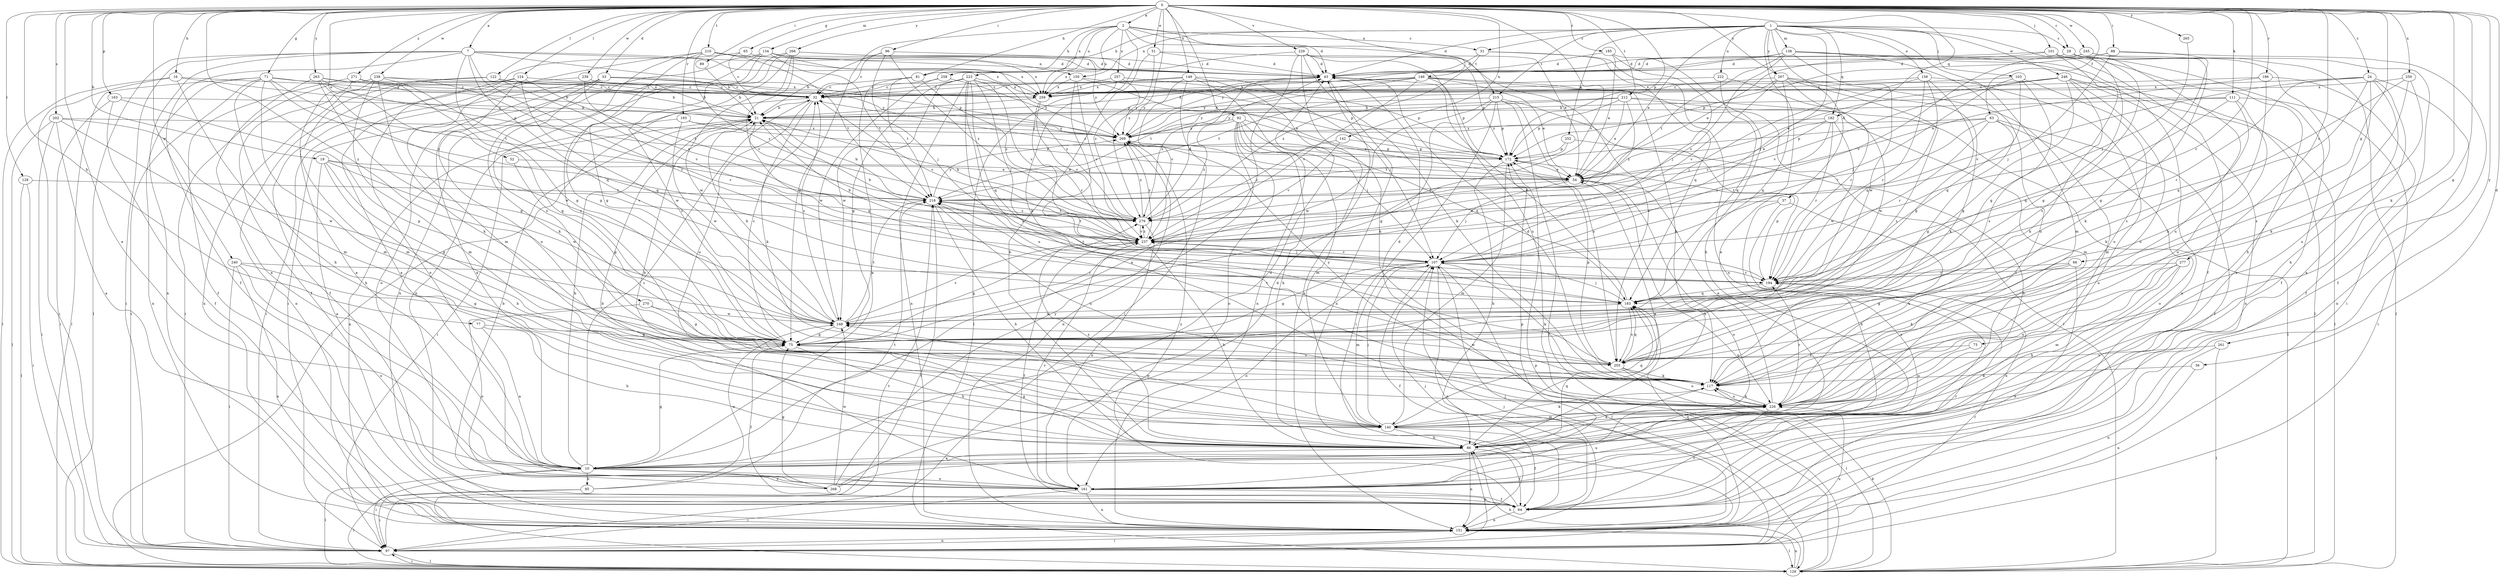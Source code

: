 strict digraph  {
0;
1;
2;
7;
10;
16;
19;
21;
24;
29;
31;
32;
33;
36;
37;
43;
51;
52;
54;
63;
64;
65;
66;
71;
73;
75;
77;
81;
85;
86;
88;
89;
92;
96;
97;
101;
103;
107;
111;
117;
122;
124;
128;
129;
134;
138;
140;
142;
146;
149;
150;
151;
158;
161;
163;
172;
182;
183;
185;
186;
193;
194;
202;
205;
210;
212;
215;
216;
222;
223;
226;
229;
237;
238;
239;
240;
245;
246;
248;
250;
252;
257;
258;
259;
261;
263;
265;
266;
267;
268;
269;
270;
271;
277;
279;
0 -> 2  [label=a];
0 -> 7  [label=a];
0 -> 10  [label=a];
0 -> 16  [label=b];
0 -> 19  [label=b];
0 -> 24  [label=c];
0 -> 29  [label=c];
0 -> 33  [label=d];
0 -> 36  [label=d];
0 -> 51  [label=e];
0 -> 52  [label=e];
0 -> 63  [label=f];
0 -> 65  [label=g];
0 -> 66  [label=g];
0 -> 71  [label=g];
0 -> 73  [label=g];
0 -> 77  [label=h];
0 -> 81  [label=h];
0 -> 88  [label=i];
0 -> 89  [label=i];
0 -> 92  [label=i];
0 -> 96  [label=i];
0 -> 101  [label=j];
0 -> 111  [label=k];
0 -> 117  [label=k];
0 -> 122  [label=l];
0 -> 124  [label=l];
0 -> 128  [label=l];
0 -> 134  [label=m];
0 -> 142  [label=n];
0 -> 146  [label=n];
0 -> 149  [label=n];
0 -> 163  [label=p];
0 -> 172  [label=p];
0 -> 182  [label=q];
0 -> 185  [label=r];
0 -> 186  [label=r];
0 -> 193  [label=r];
0 -> 194  [label=r];
0 -> 202  [label=s];
0 -> 210  [label=t];
0 -> 212  [label=t];
0 -> 229  [label=v];
0 -> 237  [label=v];
0 -> 238  [label=w];
0 -> 239  [label=w];
0 -> 240  [label=w];
0 -> 245  [label=w];
0 -> 250  [label=x];
0 -> 261  [label=y];
0 -> 263  [label=y];
0 -> 265  [label=y];
0 -> 266  [label=y];
0 -> 267  [label=y];
0 -> 270  [label=z];
0 -> 271  [label=z];
0 -> 277  [label=z];
0 -> 279  [label=z];
1 -> 10  [label=a];
1 -> 29  [label=c];
1 -> 31  [label=c];
1 -> 37  [label=d];
1 -> 43  [label=d];
1 -> 54  [label=e];
1 -> 64  [label=f];
1 -> 81  [label=h];
1 -> 103  [label=j];
1 -> 107  [label=j];
1 -> 138  [label=m];
1 -> 140  [label=m];
1 -> 150  [label=n];
1 -> 158  [label=o];
1 -> 182  [label=q];
1 -> 215  [label=t];
1 -> 222  [label=u];
1 -> 246  [label=w];
1 -> 252  [label=x];
1 -> 267  [label=y];
2 -> 31  [label=c];
2 -> 43  [label=d];
2 -> 54  [label=e];
2 -> 75  [label=g];
2 -> 81  [label=h];
2 -> 117  [label=k];
2 -> 215  [label=t];
2 -> 223  [label=u];
2 -> 257  [label=x];
2 -> 258  [label=x];
2 -> 259  [label=x];
7 -> 64  [label=f];
7 -> 75  [label=g];
7 -> 97  [label=i];
7 -> 129  [label=l];
7 -> 150  [label=n];
7 -> 151  [label=n];
7 -> 172  [label=p];
7 -> 183  [label=q];
7 -> 194  [label=r];
7 -> 259  [label=x];
10 -> 21  [label=b];
10 -> 32  [label=c];
10 -> 43  [label=d];
10 -> 75  [label=g];
10 -> 85  [label=h];
10 -> 97  [label=i];
10 -> 129  [label=l];
10 -> 161  [label=o];
10 -> 183  [label=q];
10 -> 268  [label=y];
16 -> 97  [label=i];
16 -> 129  [label=l];
16 -> 140  [label=m];
16 -> 259  [label=x];
16 -> 269  [label=y];
19 -> 10  [label=a];
19 -> 54  [label=e];
19 -> 75  [label=g];
19 -> 86  [label=h];
19 -> 237  [label=v];
19 -> 248  [label=w];
21 -> 43  [label=d];
21 -> 97  [label=i];
21 -> 183  [label=q];
21 -> 269  [label=y];
24 -> 10  [label=a];
24 -> 86  [label=h];
24 -> 151  [label=n];
24 -> 194  [label=r];
24 -> 205  [label=s];
24 -> 226  [label=u];
24 -> 237  [label=v];
24 -> 259  [label=x];
29 -> 43  [label=d];
29 -> 75  [label=g];
29 -> 86  [label=h];
29 -> 129  [label=l];
29 -> 205  [label=s];
29 -> 226  [label=u];
31 -> 43  [label=d];
31 -> 161  [label=o];
31 -> 183  [label=q];
31 -> 279  [label=z];
32 -> 21  [label=b];
32 -> 117  [label=k];
32 -> 129  [label=l];
32 -> 226  [label=u];
32 -> 237  [label=v];
33 -> 10  [label=a];
33 -> 21  [label=b];
33 -> 32  [label=c];
33 -> 97  [label=i];
33 -> 117  [label=k];
33 -> 161  [label=o];
33 -> 269  [label=y];
36 -> 117  [label=k];
36 -> 151  [label=n];
37 -> 10  [label=a];
37 -> 86  [label=h];
37 -> 226  [label=u];
37 -> 279  [label=z];
43 -> 32  [label=c];
43 -> 151  [label=n];
43 -> 269  [label=y];
43 -> 279  [label=z];
51 -> 43  [label=d];
51 -> 86  [label=h];
51 -> 172  [label=p];
51 -> 279  [label=z];
52 -> 54  [label=e];
52 -> 75  [label=g];
54 -> 32  [label=c];
54 -> 86  [label=h];
54 -> 107  [label=j];
54 -> 161  [label=o];
54 -> 216  [label=t];
63 -> 64  [label=f];
63 -> 75  [label=g];
63 -> 161  [label=o];
63 -> 172  [label=p];
63 -> 194  [label=r];
63 -> 237  [label=v];
63 -> 269  [label=y];
64 -> 107  [label=j];
64 -> 151  [label=n];
64 -> 194  [label=r];
64 -> 269  [label=y];
65 -> 32  [label=c];
65 -> 43  [label=d];
65 -> 161  [label=o];
66 -> 75  [label=g];
66 -> 117  [label=k];
66 -> 151  [label=n];
66 -> 194  [label=r];
71 -> 32  [label=c];
71 -> 86  [label=h];
71 -> 97  [label=i];
71 -> 129  [label=l];
71 -> 140  [label=m];
71 -> 151  [label=n];
71 -> 216  [label=t];
71 -> 259  [label=x];
71 -> 279  [label=z];
73 -> 205  [label=s];
73 -> 226  [label=u];
75 -> 32  [label=c];
75 -> 64  [label=f];
75 -> 86  [label=h];
75 -> 205  [label=s];
77 -> 10  [label=a];
77 -> 75  [label=g];
77 -> 86  [label=h];
81 -> 10  [label=a];
81 -> 32  [label=c];
81 -> 216  [label=t];
81 -> 279  [label=z];
85 -> 97  [label=i];
85 -> 129  [label=l];
85 -> 216  [label=t];
85 -> 248  [label=w];
86 -> 10  [label=a];
86 -> 54  [label=e];
86 -> 64  [label=f];
86 -> 75  [label=g];
86 -> 117  [label=k];
86 -> 151  [label=n];
86 -> 279  [label=z];
88 -> 43  [label=d];
88 -> 64  [label=f];
88 -> 75  [label=g];
88 -> 107  [label=j];
88 -> 172  [label=p];
89 -> 21  [label=b];
92 -> 54  [label=e];
92 -> 86  [label=h];
92 -> 107  [label=j];
92 -> 140  [label=m];
92 -> 151  [label=n];
92 -> 161  [label=o];
92 -> 183  [label=q];
92 -> 269  [label=y];
92 -> 279  [label=z];
96 -> 21  [label=b];
96 -> 32  [label=c];
96 -> 43  [label=d];
96 -> 107  [label=j];
96 -> 279  [label=z];
97 -> 86  [label=h];
97 -> 107  [label=j];
97 -> 129  [label=l];
97 -> 151  [label=n];
97 -> 194  [label=r];
97 -> 216  [label=t];
97 -> 226  [label=u];
101 -> 43  [label=d];
101 -> 54  [label=e];
101 -> 64  [label=f];
101 -> 75  [label=g];
101 -> 161  [label=o];
103 -> 107  [label=j];
103 -> 183  [label=q];
103 -> 205  [label=s];
103 -> 226  [label=u];
103 -> 259  [label=x];
107 -> 21  [label=b];
107 -> 64  [label=f];
107 -> 75  [label=g];
107 -> 117  [label=k];
107 -> 129  [label=l];
107 -> 140  [label=m];
107 -> 151  [label=n];
107 -> 161  [label=o];
107 -> 194  [label=r];
107 -> 237  [label=v];
111 -> 21  [label=b];
111 -> 97  [label=i];
111 -> 117  [label=k];
111 -> 183  [label=q];
111 -> 226  [label=u];
111 -> 269  [label=y];
117 -> 43  [label=d];
117 -> 226  [label=u];
117 -> 269  [label=y];
122 -> 10  [label=a];
122 -> 32  [label=c];
122 -> 151  [label=n];
122 -> 237  [label=v];
122 -> 259  [label=x];
124 -> 32  [label=c];
124 -> 64  [label=f];
124 -> 151  [label=n];
124 -> 216  [label=t];
124 -> 226  [label=u];
124 -> 248  [label=w];
128 -> 97  [label=i];
128 -> 129  [label=l];
128 -> 216  [label=t];
129 -> 86  [label=h];
129 -> 97  [label=i];
129 -> 117  [label=k];
129 -> 151  [label=n];
129 -> 172  [label=p];
129 -> 216  [label=t];
134 -> 43  [label=d];
134 -> 97  [label=i];
134 -> 151  [label=n];
134 -> 172  [label=p];
134 -> 205  [label=s];
134 -> 216  [label=t];
134 -> 259  [label=x];
138 -> 43  [label=d];
138 -> 129  [label=l];
138 -> 151  [label=n];
138 -> 216  [label=t];
138 -> 226  [label=u];
138 -> 237  [label=v];
138 -> 248  [label=w];
138 -> 269  [label=y];
140 -> 21  [label=b];
140 -> 64  [label=f];
140 -> 86  [label=h];
140 -> 107  [label=j];
140 -> 117  [label=k];
140 -> 183  [label=q];
140 -> 248  [label=w];
142 -> 172  [label=p];
142 -> 237  [label=v];
142 -> 279  [label=z];
146 -> 32  [label=c];
146 -> 54  [label=e];
146 -> 117  [label=k];
146 -> 129  [label=l];
146 -> 172  [label=p];
146 -> 216  [label=t];
146 -> 237  [label=v];
146 -> 259  [label=x];
146 -> 269  [label=y];
149 -> 32  [label=c];
149 -> 97  [label=i];
149 -> 107  [label=j];
149 -> 117  [label=k];
149 -> 151  [label=n];
149 -> 237  [label=v];
149 -> 259  [label=x];
150 -> 54  [label=e];
150 -> 107  [label=j];
150 -> 172  [label=p];
150 -> 237  [label=v];
150 -> 259  [label=x];
151 -> 97  [label=i];
151 -> 107  [label=j];
151 -> 129  [label=l];
151 -> 183  [label=q];
158 -> 32  [label=c];
158 -> 75  [label=g];
158 -> 107  [label=j];
158 -> 161  [label=o];
158 -> 183  [label=q];
158 -> 194  [label=r];
161 -> 21  [label=b];
161 -> 64  [label=f];
161 -> 97  [label=i];
161 -> 151  [label=n];
161 -> 172  [label=p];
161 -> 237  [label=v];
163 -> 21  [label=b];
163 -> 64  [label=f];
163 -> 75  [label=g];
163 -> 97  [label=i];
172 -> 54  [label=e];
172 -> 86  [label=h];
172 -> 140  [label=m];
182 -> 54  [label=e];
182 -> 107  [label=j];
182 -> 194  [label=r];
182 -> 248  [label=w];
182 -> 269  [label=y];
182 -> 279  [label=z];
183 -> 43  [label=d];
183 -> 107  [label=j];
183 -> 205  [label=s];
183 -> 226  [label=u];
183 -> 248  [label=w];
185 -> 43  [label=d];
185 -> 54  [label=e];
185 -> 86  [label=h];
185 -> 107  [label=j];
186 -> 32  [label=c];
186 -> 54  [label=e];
186 -> 64  [label=f];
186 -> 117  [label=k];
193 -> 54  [label=e];
193 -> 151  [label=n];
193 -> 248  [label=w];
193 -> 269  [label=y];
194 -> 172  [label=p];
194 -> 183  [label=q];
194 -> 216  [label=t];
202 -> 10  [label=a];
202 -> 86  [label=h];
202 -> 97  [label=i];
202 -> 129  [label=l];
202 -> 248  [label=w];
202 -> 269  [label=y];
205 -> 117  [label=k];
205 -> 129  [label=l];
205 -> 172  [label=p];
205 -> 183  [label=q];
205 -> 216  [label=t];
205 -> 226  [label=u];
205 -> 248  [label=w];
210 -> 43  [label=d];
210 -> 75  [label=g];
210 -> 140  [label=m];
210 -> 205  [label=s];
210 -> 216  [label=t];
210 -> 259  [label=x];
210 -> 279  [label=z];
212 -> 21  [label=b];
212 -> 54  [label=e];
212 -> 129  [label=l];
212 -> 172  [label=p];
212 -> 248  [label=w];
212 -> 269  [label=y];
212 -> 279  [label=z];
215 -> 21  [label=b];
215 -> 75  [label=g];
215 -> 97  [label=i];
215 -> 129  [label=l];
215 -> 172  [label=p];
215 -> 194  [label=r];
215 -> 205  [label=s];
215 -> 248  [label=w];
216 -> 21  [label=b];
216 -> 86  [label=h];
216 -> 226  [label=u];
216 -> 269  [label=y];
216 -> 279  [label=z];
222 -> 32  [label=c];
222 -> 140  [label=m];
222 -> 183  [label=q];
223 -> 32  [label=c];
223 -> 75  [label=g];
223 -> 107  [label=j];
223 -> 151  [label=n];
223 -> 183  [label=q];
223 -> 205  [label=s];
223 -> 226  [label=u];
223 -> 237  [label=v];
223 -> 248  [label=w];
223 -> 259  [label=x];
223 -> 279  [label=z];
226 -> 43  [label=d];
226 -> 54  [label=e];
226 -> 64  [label=f];
226 -> 117  [label=k];
226 -> 140  [label=m];
226 -> 194  [label=r];
229 -> 10  [label=a];
229 -> 43  [label=d];
229 -> 117  [label=k];
229 -> 151  [label=n];
229 -> 205  [label=s];
229 -> 226  [label=u];
229 -> 259  [label=x];
237 -> 21  [label=b];
237 -> 64  [label=f];
237 -> 75  [label=g];
237 -> 86  [label=h];
237 -> 107  [label=j];
237 -> 216  [label=t];
237 -> 269  [label=y];
237 -> 279  [label=z];
238 -> 32  [label=c];
238 -> 64  [label=f];
238 -> 97  [label=i];
238 -> 117  [label=k];
238 -> 140  [label=m];
238 -> 183  [label=q];
238 -> 194  [label=r];
239 -> 10  [label=a];
239 -> 21  [label=b];
239 -> 32  [label=c];
239 -> 279  [label=z];
240 -> 75  [label=g];
240 -> 97  [label=i];
240 -> 151  [label=n];
240 -> 161  [label=o];
240 -> 194  [label=r];
245 -> 43  [label=d];
245 -> 97  [label=i];
245 -> 117  [label=k];
245 -> 237  [label=v];
246 -> 32  [label=c];
246 -> 54  [label=e];
246 -> 75  [label=g];
246 -> 117  [label=k];
246 -> 129  [label=l];
246 -> 151  [label=n];
246 -> 226  [label=u];
246 -> 237  [label=v];
248 -> 21  [label=b];
248 -> 32  [label=c];
248 -> 75  [label=g];
248 -> 216  [label=t];
248 -> 237  [label=v];
250 -> 117  [label=k];
250 -> 183  [label=q];
250 -> 205  [label=s];
250 -> 259  [label=x];
252 -> 86  [label=h];
252 -> 172  [label=p];
252 -> 216  [label=t];
257 -> 129  [label=l];
257 -> 172  [label=p];
257 -> 259  [label=x];
257 -> 269  [label=y];
258 -> 32  [label=c];
258 -> 248  [label=w];
258 -> 269  [label=y];
259 -> 21  [label=b];
259 -> 194  [label=r];
259 -> 237  [label=v];
261 -> 129  [label=l];
261 -> 151  [label=n];
261 -> 205  [label=s];
263 -> 10  [label=a];
263 -> 21  [label=b];
263 -> 32  [label=c];
263 -> 75  [label=g];
263 -> 172  [label=p];
263 -> 248  [label=w];
265 -> 107  [label=j];
266 -> 43  [label=d];
266 -> 75  [label=g];
266 -> 151  [label=n];
266 -> 205  [label=s];
266 -> 237  [label=v];
266 -> 248  [label=w];
266 -> 269  [label=y];
267 -> 117  [label=k];
267 -> 140  [label=m];
267 -> 183  [label=q];
267 -> 194  [label=r];
267 -> 205  [label=s];
267 -> 216  [label=t];
267 -> 237  [label=v];
267 -> 259  [label=x];
268 -> 21  [label=b];
268 -> 43  [label=d];
268 -> 75  [label=g];
268 -> 226  [label=u];
268 -> 248  [label=w];
268 -> 269  [label=y];
269 -> 172  [label=p];
270 -> 75  [label=g];
270 -> 161  [label=o];
270 -> 248  [label=w];
271 -> 21  [label=b];
271 -> 32  [label=c];
271 -> 64  [label=f];
271 -> 75  [label=g];
271 -> 140  [label=m];
277 -> 86  [label=h];
277 -> 140  [label=m];
277 -> 161  [label=o];
277 -> 194  [label=r];
277 -> 226  [label=u];
279 -> 21  [label=b];
279 -> 43  [label=d];
279 -> 161  [label=o];
279 -> 216  [label=t];
279 -> 237  [label=v];
279 -> 269  [label=y];
}
